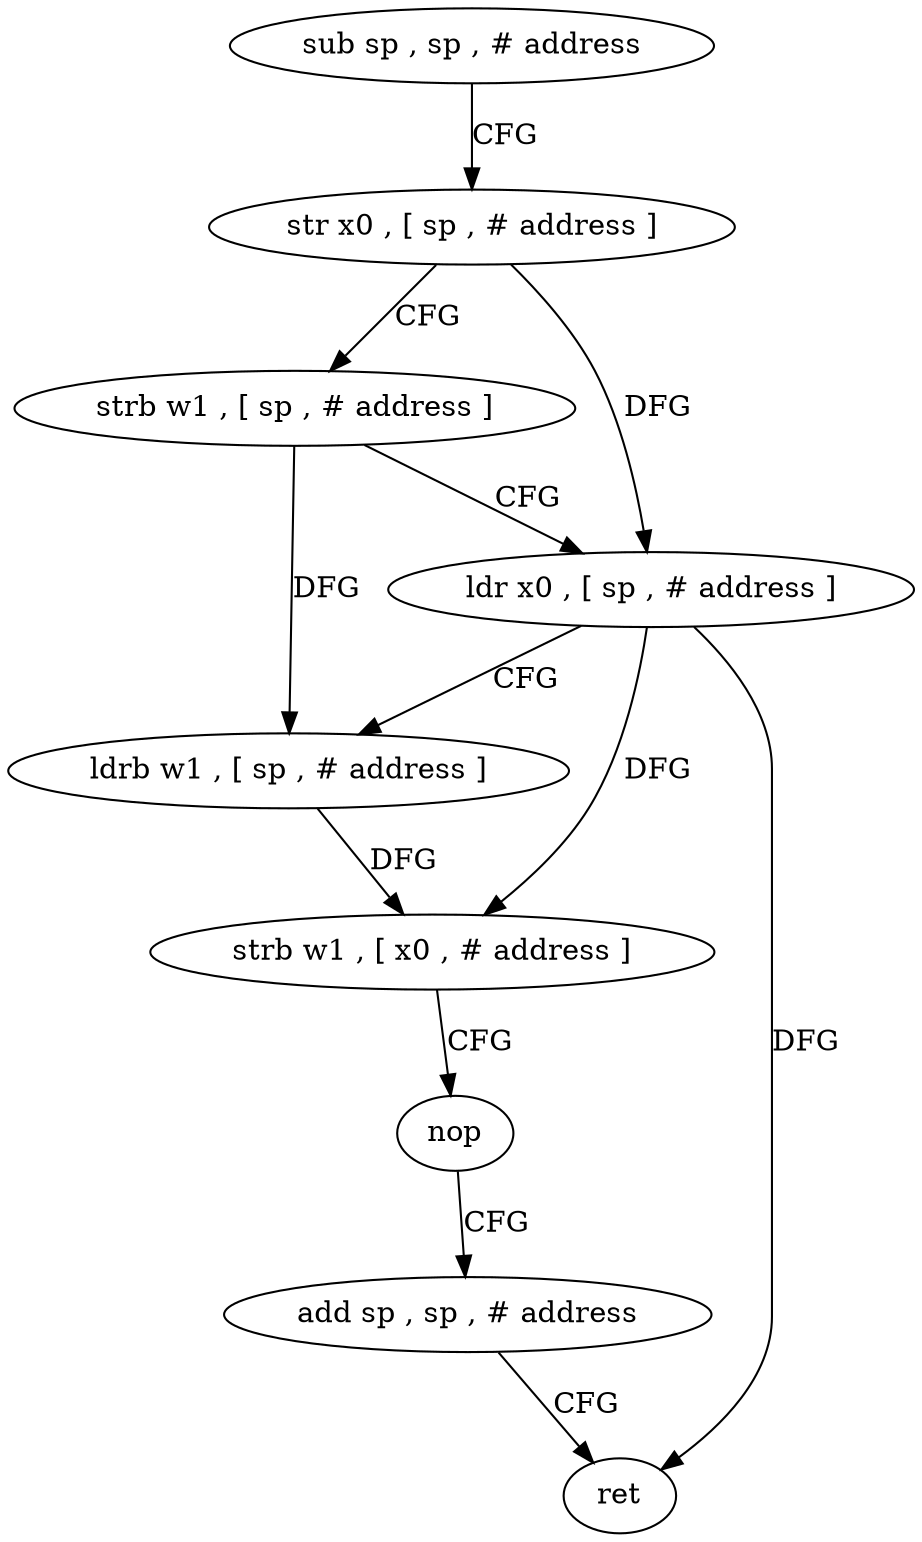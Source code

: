 digraph "func" {
"135892" [label = "sub sp , sp , # address" ]
"135896" [label = "str x0 , [ sp , # address ]" ]
"135900" [label = "strb w1 , [ sp , # address ]" ]
"135904" [label = "ldr x0 , [ sp , # address ]" ]
"135908" [label = "ldrb w1 , [ sp , # address ]" ]
"135912" [label = "strb w1 , [ x0 , # address ]" ]
"135916" [label = "nop" ]
"135920" [label = "add sp , sp , # address" ]
"135924" [label = "ret" ]
"135892" -> "135896" [ label = "CFG" ]
"135896" -> "135900" [ label = "CFG" ]
"135896" -> "135904" [ label = "DFG" ]
"135900" -> "135904" [ label = "CFG" ]
"135900" -> "135908" [ label = "DFG" ]
"135904" -> "135908" [ label = "CFG" ]
"135904" -> "135912" [ label = "DFG" ]
"135904" -> "135924" [ label = "DFG" ]
"135908" -> "135912" [ label = "DFG" ]
"135912" -> "135916" [ label = "CFG" ]
"135916" -> "135920" [ label = "CFG" ]
"135920" -> "135924" [ label = "CFG" ]
}
